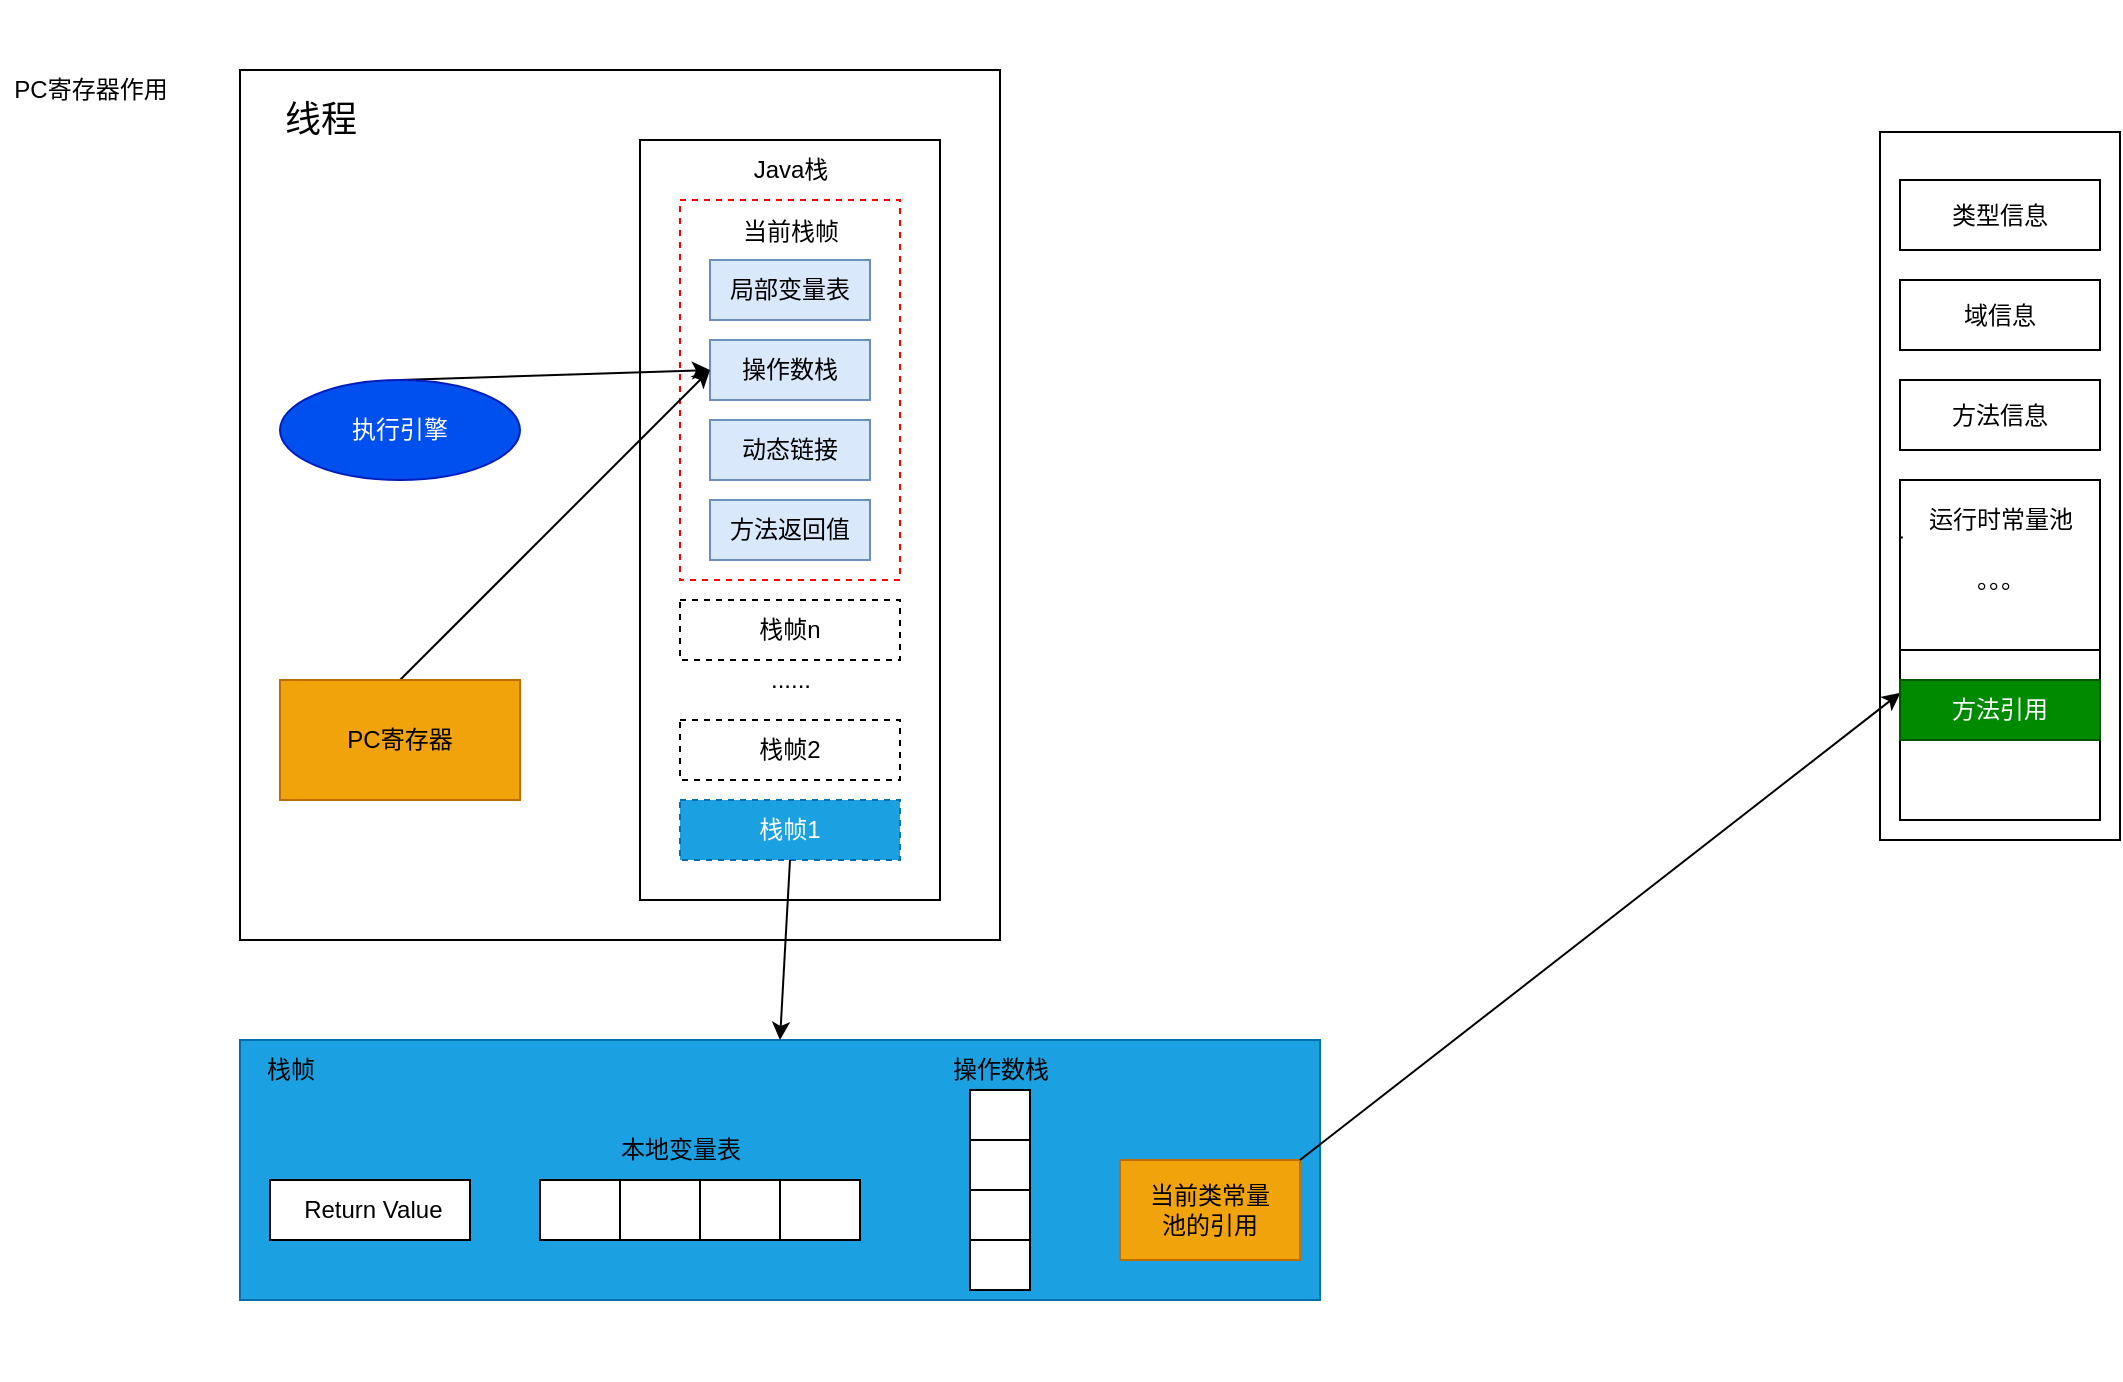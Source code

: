 <mxfile version="20.6.2" type="device"><diagram id="VYQpvS7WNeFlQ5Kr7ig_" name="第 1 页"><mxGraphModel dx="1377" dy="396" grid="1" gridSize="10" guides="1" tooltips="1" connect="1" arrows="1" fold="1" page="0" pageScale="1" pageWidth="827" pageHeight="1169" math="0" shadow="0"><root><mxCell id="0"/><mxCell id="1" parent="0"/><mxCell id="156" value="" style="whiteSpace=wrap;html=1;strokeColor=none;" parent="1" vertex="1"><mxGeometry x="-620" y="220" width="790" height="690" as="geometry"/></mxCell><mxCell id="58" value="" style="whiteSpace=wrap;html=1;" parent="1" vertex="1"><mxGeometry x="-600" y="255" width="380" height="435" as="geometry"/></mxCell><mxCell id="47" value="" style="whiteSpace=wrap;html=1;" parent="1" vertex="1"><mxGeometry x="-400" y="290" width="150" height="380" as="geometry"/></mxCell><mxCell id="46" value="" style="whiteSpace=wrap;html=1;dashed=1;strokeColor=#FF0000;" parent="1" vertex="1"><mxGeometry x="-380" y="320" width="110" height="190" as="geometry"/></mxCell><mxCell id="36" value="PC寄存器作用" style="text;html=1;align=center;verticalAlign=middle;resizable=0;points=[];autosize=1;strokeColor=none;" parent="1" vertex="1"><mxGeometry x="-720" y="255" width="90" height="20" as="geometry"/></mxCell><mxCell id="37" value="局部变量表" style="whiteSpace=wrap;html=1;fillColor=#dae8fc;strokeColor=#6c8ebf;" parent="1" vertex="1"><mxGeometry x="-365" y="350" width="80" height="30" as="geometry"/></mxCell><mxCell id="38" value="操作数栈" style="whiteSpace=wrap;html=1;fillColor=#dae8fc;strokeColor=#6c8ebf;" parent="1" vertex="1"><mxGeometry x="-365" y="390" width="80" height="30" as="geometry"/></mxCell><mxCell id="39" value="动态链接" style="whiteSpace=wrap;html=1;fillColor=#dae8fc;strokeColor=#6c8ebf;" parent="1" vertex="1"><mxGeometry x="-365" y="430" width="80" height="30" as="geometry"/></mxCell><mxCell id="40" value="方法返回值" style="whiteSpace=wrap;html=1;fillColor=#dae8fc;strokeColor=#6c8ebf;" parent="1" vertex="1"><mxGeometry x="-365" y="470" width="80" height="30" as="geometry"/></mxCell><mxCell id="41" value="当前栈帧" style="text;html=1;align=center;verticalAlign=middle;resizable=0;points=[];autosize=1;strokeColor=none;" parent="1" vertex="1"><mxGeometry x="-355" y="326" width="60" height="20" as="geometry"/></mxCell><mxCell id="42" value="栈帧n" style="whiteSpace=wrap;html=1;dashed=1;" parent="1" vertex="1"><mxGeometry x="-380" y="520" width="110" height="30" as="geometry"/></mxCell><mxCell id="43" value="栈帧2" style="whiteSpace=wrap;html=1;dashed=1;" parent="1" vertex="1"><mxGeometry x="-380" y="580" width="110" height="30" as="geometry"/></mxCell><mxCell id="44" value="栈帧1" style="whiteSpace=wrap;html=1;dashed=1;fillColor=#1ba1e2;fontColor=#ffffff;strokeColor=#006EAF;" parent="1" vertex="1"><mxGeometry x="-380" y="620" width="110" height="30" as="geometry"/></mxCell><mxCell id="45" value="......" style="text;html=1;align=center;verticalAlign=middle;resizable=0;points=[];autosize=1;strokeColor=none;" parent="1" vertex="1"><mxGeometry x="-345" y="550" width="40" height="20" as="geometry"/></mxCell><mxCell id="49" value="Java栈" style="text;html=1;align=center;verticalAlign=middle;resizable=0;points=[];autosize=1;strokeColor=none;" parent="1" vertex="1"><mxGeometry x="-350" y="295" width="50" height="20" as="geometry"/></mxCell><mxCell id="55" style="html=1;exitX=0.5;exitY=0;exitDx=0;exitDy=0;entryX=0;entryY=0.5;entryDx=0;entryDy=0;" parent="1" source="54" target="38" edge="1"><mxGeometry relative="1" as="geometry"/></mxCell><mxCell id="54" value="执行引擎" style="ellipse;whiteSpace=wrap;html=1;fillColor=#0050ef;strokeColor=#001DBC;fontColor=#ffffff;" parent="1" vertex="1"><mxGeometry x="-580" y="410" width="120" height="50" as="geometry"/></mxCell><mxCell id="57" style="edgeStyle=none;html=1;exitX=0.5;exitY=0;exitDx=0;exitDy=0;entryX=0;entryY=0.5;entryDx=0;entryDy=0;strokeColor=#000000;" parent="1" source="56" target="38" edge="1"><mxGeometry relative="1" as="geometry"/></mxCell><mxCell id="56" value="PC寄存器" style="whiteSpace=wrap;html=1;fillColor=#f0a30a;strokeColor=#BD7000;fontColor=#000000;" parent="1" vertex="1"><mxGeometry x="-580" y="560" width="120" height="60" as="geometry"/></mxCell><mxCell id="K0YOVZaIvxG3RlKweVM_-58" value="&lt;font style=&quot;font-size: 18px&quot;&gt;线程&lt;/font&gt;" style="text;html=1;align=center;verticalAlign=middle;resizable=0;points=[];autosize=1;strokeColor=none;fillColor=none;" parent="1" vertex="1"><mxGeometry x="-585" y="270" width="50" height="20" as="geometry"/></mxCell><mxCell id="gQs-8r4IaeLqTZhzpy98-156" value="" style="whiteSpace=wrap;html=1;fillColor=#1ba1e2;strokeColor=#006EAF;fontColor=#ffffff;" vertex="1" parent="1"><mxGeometry x="-600" y="740" width="540" height="130" as="geometry"/></mxCell><mxCell id="gQs-8r4IaeLqTZhzpy98-157" value="栈帧" style="text;html=1;align=center;verticalAlign=middle;resizable=0;points=[];autosize=1;strokeColor=none;fillColor=none;" vertex="1" parent="1"><mxGeometry x="-600" y="740" width="50" height="30" as="geometry"/></mxCell><mxCell id="gQs-8r4IaeLqTZhzpy98-158" value="&amp;nbsp;Return Value" style="rounded=0;whiteSpace=wrap;html=1;strokeColor=default;" vertex="1" parent="1"><mxGeometry x="-585" y="810" width="100" height="30" as="geometry"/></mxCell><mxCell id="gQs-8r4IaeLqTZhzpy98-159" value="" style="rounded=0;whiteSpace=wrap;html=1;strokeColor=default;" vertex="1" parent="1"><mxGeometry x="-450" y="810" width="160" height="30" as="geometry"/></mxCell><mxCell id="gQs-8r4IaeLqTZhzpy98-160" style="edgeStyle=orthogonalEdgeStyle;rounded=0;orthogonalLoop=1;jettySize=auto;html=1;exitX=0.25;exitY=0;exitDx=0;exitDy=0;entryX=0.25;entryY=1;entryDx=0;entryDy=0;endArrow=none;endFill=0;" edge="1" parent="1" source="gQs-8r4IaeLqTZhzpy98-159" target="gQs-8r4IaeLqTZhzpy98-159"><mxGeometry relative="1" as="geometry"/></mxCell><mxCell id="gQs-8r4IaeLqTZhzpy98-161" style="edgeStyle=orthogonalEdgeStyle;rounded=0;orthogonalLoop=1;jettySize=auto;html=1;exitX=0.5;exitY=0;exitDx=0;exitDy=0;entryX=0.5;entryY=1;entryDx=0;entryDy=0;endArrow=none;endFill=0;" edge="1" parent="1" source="gQs-8r4IaeLqTZhzpy98-159" target="gQs-8r4IaeLqTZhzpy98-159"><mxGeometry relative="1" as="geometry"/></mxCell><mxCell id="gQs-8r4IaeLqTZhzpy98-162" style="edgeStyle=orthogonalEdgeStyle;rounded=0;orthogonalLoop=1;jettySize=auto;html=1;exitX=0.75;exitY=0;exitDx=0;exitDy=0;entryX=0.75;entryY=1;entryDx=0;entryDy=0;endArrow=none;endFill=0;" edge="1" parent="1" source="gQs-8r4IaeLqTZhzpy98-159" target="gQs-8r4IaeLqTZhzpy98-159"><mxGeometry relative="1" as="geometry"/></mxCell><mxCell id="gQs-8r4IaeLqTZhzpy98-163" value="本地变量表" style="text;html=1;align=center;verticalAlign=middle;resizable=0;points=[];autosize=1;strokeColor=none;fillColor=none;" vertex="1" parent="1"><mxGeometry x="-420" y="780" width="80" height="30" as="geometry"/></mxCell><mxCell id="gQs-8r4IaeLqTZhzpy98-164" value="" style="rounded=0;whiteSpace=wrap;html=1;strokeColor=default;rotation=90;" vertex="1" parent="1"><mxGeometry x="-270" y="800" width="100" height="30" as="geometry"/></mxCell><mxCell id="gQs-8r4IaeLqTZhzpy98-165" style="edgeStyle=orthogonalEdgeStyle;rounded=0;orthogonalLoop=1;jettySize=auto;html=1;exitX=0.25;exitY=1;exitDx=0;exitDy=0;entryX=0.25;entryY=0;entryDx=0;entryDy=0;endArrow=none;endFill=0;" edge="1" parent="1" source="gQs-8r4IaeLqTZhzpy98-164" target="gQs-8r4IaeLqTZhzpy98-164"><mxGeometry relative="1" as="geometry"/></mxCell><mxCell id="gQs-8r4IaeLqTZhzpy98-166" style="edgeStyle=orthogonalEdgeStyle;rounded=0;orthogonalLoop=1;jettySize=auto;html=1;exitX=0.5;exitY=1;exitDx=0;exitDy=0;entryX=0.5;entryY=0;entryDx=0;entryDy=0;endArrow=none;endFill=0;" edge="1" parent="1" source="gQs-8r4IaeLqTZhzpy98-164" target="gQs-8r4IaeLqTZhzpy98-164"><mxGeometry relative="1" as="geometry"/></mxCell><mxCell id="gQs-8r4IaeLqTZhzpy98-167" style="edgeStyle=orthogonalEdgeStyle;rounded=0;orthogonalLoop=1;jettySize=auto;html=1;exitX=0.75;exitY=1;exitDx=0;exitDy=0;entryX=0.75;entryY=0;entryDx=0;entryDy=0;endArrow=none;endFill=0;" edge="1" parent="1" source="gQs-8r4IaeLqTZhzpy98-164" target="gQs-8r4IaeLqTZhzpy98-164"><mxGeometry relative="1" as="geometry"/></mxCell><mxCell id="gQs-8r4IaeLqTZhzpy98-168" value="操作数栈" style="text;html=1;align=center;verticalAlign=middle;resizable=0;points=[];autosize=1;strokeColor=none;fillColor=none;" vertex="1" parent="1"><mxGeometry x="-255" y="740" width="70" height="30" as="geometry"/></mxCell><mxCell id="gQs-8r4IaeLqTZhzpy98-170" value="&lt;span style=&quot;&quot;&gt;当前类常量&lt;/span&gt;&lt;br style=&quot;&quot;&gt;&lt;span style=&quot;&quot;&gt;池的引用&lt;/span&gt;" style="rounded=0;whiteSpace=wrap;html=1;strokeColor=#BD7000;fillColor=#f0a30a;fontColor=#000000;" vertex="1" parent="1"><mxGeometry x="-160" y="800" width="90" height="50" as="geometry"/></mxCell><mxCell id="gQs-8r4IaeLqTZhzpy98-171" style="rounded=0;orthogonalLoop=1;jettySize=auto;html=1;exitX=0.5;exitY=1;exitDx=0;exitDy=0;entryX=0.5;entryY=0;entryDx=0;entryDy=0;endArrow=classic;endFill=1;" edge="1" parent="1" source="44" target="gQs-8r4IaeLqTZhzpy98-156"><mxGeometry relative="1" as="geometry"/></mxCell><mxCell id="gQs-8r4IaeLqTZhzpy98-172" value="" style="rounded=0;whiteSpace=wrap;html=1;strokeColor=default;" vertex="1" parent="1"><mxGeometry x="220" y="286" width="120" height="354" as="geometry"/></mxCell><mxCell id="gQs-8r4IaeLqTZhzpy98-173" value="类型信息" style="rounded=0;whiteSpace=wrap;html=1;strokeColor=default;" vertex="1" parent="1"><mxGeometry x="230" y="310" width="100" height="35" as="geometry"/></mxCell><mxCell id="gQs-8r4IaeLqTZhzpy98-174" value="域信息" style="rounded=0;whiteSpace=wrap;html=1;strokeColor=default;" vertex="1" parent="1"><mxGeometry x="230" y="360" width="100" height="35" as="geometry"/></mxCell><mxCell id="gQs-8r4IaeLqTZhzpy98-175" value="方法信息" style="rounded=0;whiteSpace=wrap;html=1;strokeColor=default;" vertex="1" parent="1"><mxGeometry x="230" y="410" width="100" height="35" as="geometry"/></mxCell><mxCell id="gQs-8r4IaeLqTZhzpy98-177" value="" style="rounded=0;whiteSpace=wrap;html=1;strokeColor=default;" vertex="1" parent="1"><mxGeometry x="230" y="460" width="100" height="170" as="geometry"/></mxCell><mxCell id="gQs-8r4IaeLqTZhzpy98-178" style="edgeStyle=none;rounded=0;orthogonalLoop=1;jettySize=auto;html=1;exitX=0.014;exitY=0.789;exitDx=0;exitDy=0;endArrow=none;endFill=0;exitPerimeter=0;" edge="1" parent="1" source="gQs-8r4IaeLqTZhzpy98-176" target="gQs-8r4IaeLqTZhzpy98-176"><mxGeometry relative="1" as="geometry"/></mxCell><mxCell id="gQs-8r4IaeLqTZhzpy98-176" value="运行时常量池" style="text;html=1;align=center;verticalAlign=middle;resizable=0;points=[];autosize=1;strokeColor=none;fillColor=none;" vertex="1" parent="1"><mxGeometry x="230" y="465" width="100" height="30" as="geometry"/></mxCell><mxCell id="gQs-8r4IaeLqTZhzpy98-179" style="edgeStyle=none;rounded=0;orthogonalLoop=1;jettySize=auto;html=1;exitX=0;exitY=0.5;exitDx=0;exitDy=0;entryX=1;entryY=0.5;entryDx=0;entryDy=0;endArrow=none;endFill=0;" edge="1" parent="1" source="gQs-8r4IaeLqTZhzpy98-177" target="gQs-8r4IaeLqTZhzpy98-177"><mxGeometry relative="1" as="geometry"/></mxCell><mxCell id="gQs-8r4IaeLqTZhzpy98-180" value="。。。" style="text;html=1;align=center;verticalAlign=middle;resizable=0;points=[];autosize=1;strokeColor=none;fillColor=none;" vertex="1" parent="1"><mxGeometry x="250" y="495" width="60" height="30" as="geometry"/></mxCell><mxCell id="gQs-8r4IaeLqTZhzpy98-181" style="edgeStyle=none;rounded=0;orthogonalLoop=1;jettySize=auto;html=1;exitX=0;exitY=0.75;exitDx=0;exitDy=0;entryX=1;entryY=0.75;entryDx=0;entryDy=0;endArrow=none;endFill=0;startArrow=none;" edge="1" parent="1" source="gQs-8r4IaeLqTZhzpy98-185" target="gQs-8r4IaeLqTZhzpy98-177"><mxGeometry relative="1" as="geometry"/></mxCell><mxCell id="gQs-8r4IaeLqTZhzpy98-183" style="edgeStyle=none;rounded=0;orthogonalLoop=1;jettySize=auto;html=1;exitX=1;exitY=0;exitDx=0;exitDy=0;entryX=0.002;entryY=0.626;entryDx=0;entryDy=0;entryPerimeter=0;endArrow=classic;endFill=1;" edge="1" parent="1" source="gQs-8r4IaeLqTZhzpy98-170" target="gQs-8r4IaeLqTZhzpy98-177"><mxGeometry relative="1" as="geometry"/></mxCell><mxCell id="gQs-8r4IaeLqTZhzpy98-185" value="方法引用" style="rounded=0;whiteSpace=wrap;html=1;strokeColor=#005700;fillColor=#008a00;fontColor=#ffffff;" vertex="1" parent="1"><mxGeometry x="230" y="560" width="100" height="30" as="geometry"/></mxCell></root></mxGraphModel></diagram></mxfile>